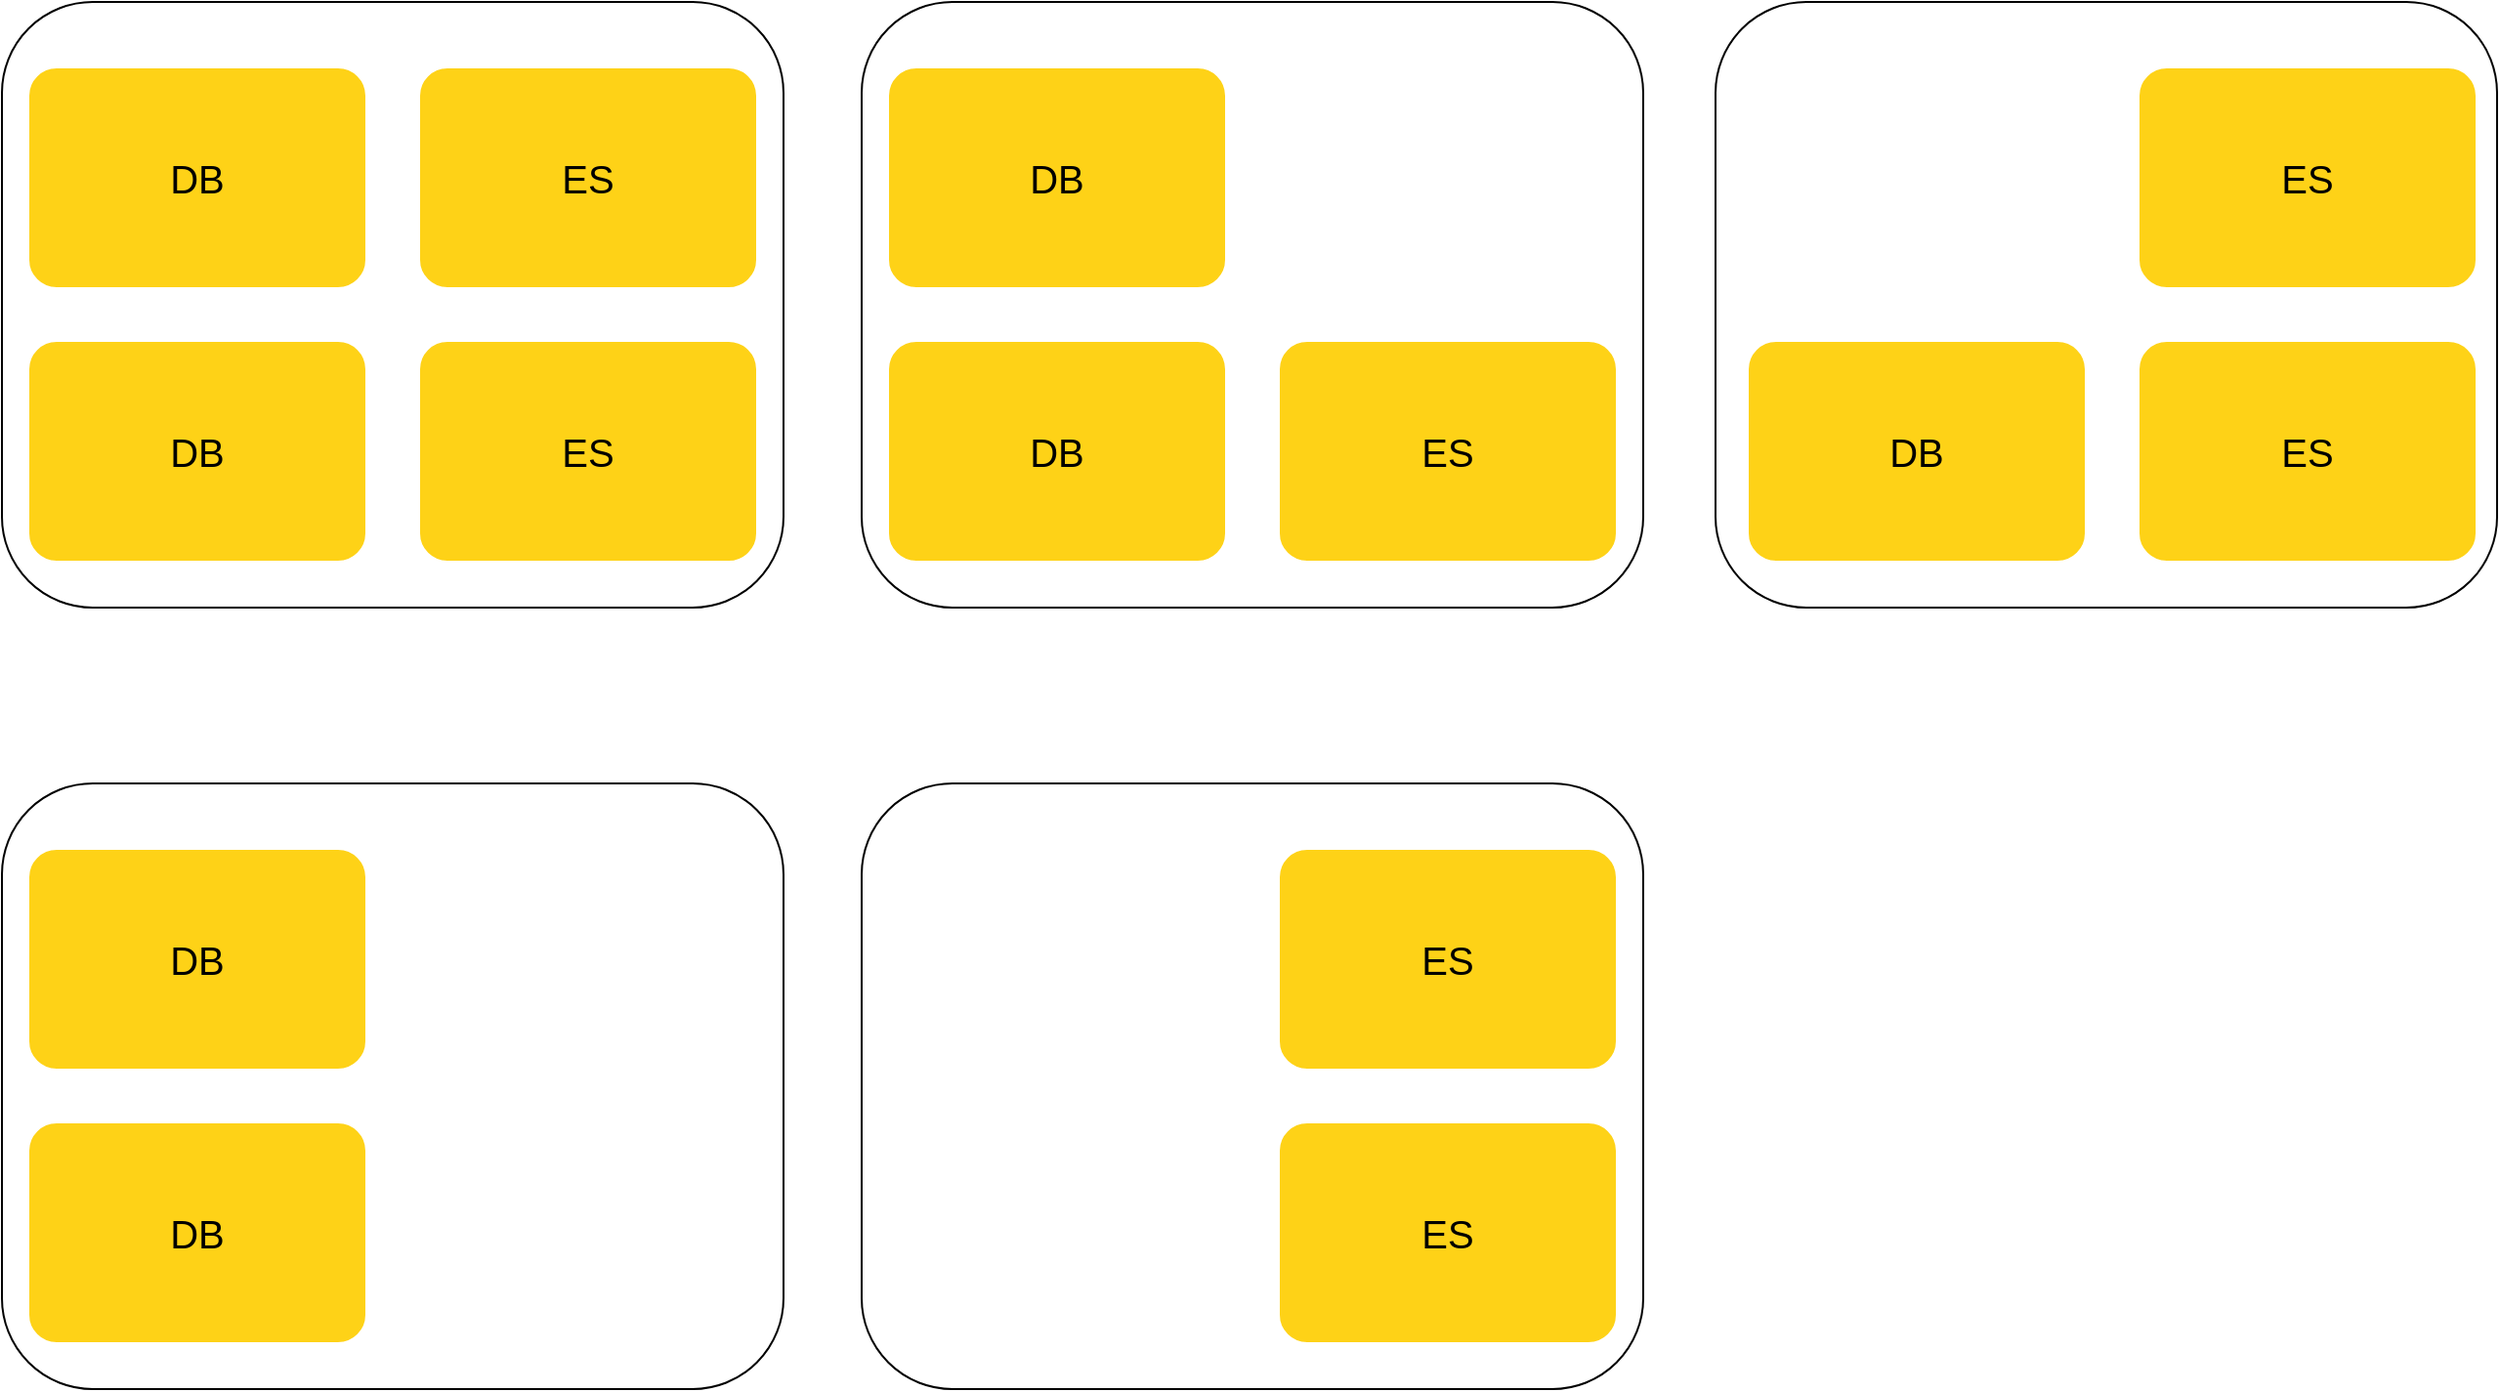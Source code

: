 <mxfile version="13.9.2" type="github">
  <diagram name="Page-1" id="12e1b939-464a-85fe-373e-61e167be1490">
    <mxGraphModel dx="3784" dy="2244" grid="1" gridSize="10" guides="1" tooltips="1" connect="1" arrows="1" fold="1" page="1" pageScale="1.5" pageWidth="1169" pageHeight="826" background="#ffffff" math="0" shadow="0">
      <root>
        <mxCell id="0" />
        <mxCell id="1" parent="0" />
        <mxCell id="7Frq2NpXW5zyajH6qZaY-12" value="" style="rounded=1;whiteSpace=wrap;html=1;shadow=0;" vertex="1" parent="1">
          <mxGeometry x="877" y="1010" width="400" height="310" as="geometry" />
        </mxCell>
        <mxCell id="7Frq2NpXW5zyajH6qZaY-11" value="" style="rounded=1;whiteSpace=wrap;html=1;shadow=0;" vertex="1" parent="1">
          <mxGeometry x="440" y="1010" width="400" height="310" as="geometry" />
        </mxCell>
        <mxCell id="7Frq2NpXW5zyajH6qZaY-10" value="" style="rounded=1;whiteSpace=wrap;html=1;shadow=0;" vertex="1" parent="1">
          <mxGeometry y="1010" width="400" height="310" as="geometry" />
        </mxCell>
        <mxCell id="60da8b9f42644d3a-2" value="DB" style="whiteSpace=wrap;html=1;rounded=1;shadow=0;strokeWidth=8;fontSize=20;align=center;fillColor=#FED217;strokeColor=#FFFFFF;" parent="1" vertex="1">
          <mxGeometry x="450" y="1180" width="180" height="120" as="geometry" />
        </mxCell>
        <mxCell id="7Frq2NpXW5zyajH6qZaY-1" value="ES" style="whiteSpace=wrap;html=1;rounded=1;shadow=0;strokeWidth=8;fontSize=20;align=center;fillColor=#FED217;strokeColor=#FFFFFF;" vertex="1" parent="1">
          <mxGeometry x="650" y="1180" width="180" height="120" as="geometry" />
        </mxCell>
        <mxCell id="7Frq2NpXW5zyajH6qZaY-2" value="DB" style="whiteSpace=wrap;html=1;rounded=1;shadow=0;strokeWidth=8;fontSize=20;align=center;fillColor=#FED217;strokeColor=#FFFFFF;" vertex="1" parent="1">
          <mxGeometry x="450" y="1040" width="180" height="120" as="geometry" />
        </mxCell>
        <mxCell id="7Frq2NpXW5zyajH6qZaY-3" value="DB" style="whiteSpace=wrap;html=1;rounded=1;shadow=0;strokeWidth=8;fontSize=20;align=center;fillColor=#FED217;strokeColor=#FFFFFF;" vertex="1" parent="1">
          <mxGeometry x="890" y="1180" width="180" height="120" as="geometry" />
        </mxCell>
        <mxCell id="7Frq2NpXW5zyajH6qZaY-4" value="ES" style="whiteSpace=wrap;html=1;rounded=1;shadow=0;strokeWidth=8;fontSize=20;align=center;fillColor=#FED217;strokeColor=#FFFFFF;" vertex="1" parent="1">
          <mxGeometry x="1090" y="1180" width="180" height="120" as="geometry" />
        </mxCell>
        <mxCell id="7Frq2NpXW5zyajH6qZaY-5" value="ES" style="whiteSpace=wrap;html=1;rounded=1;shadow=0;strokeWidth=8;fontSize=20;align=center;fillColor=#FED217;strokeColor=#FFFFFF;" vertex="1" parent="1">
          <mxGeometry x="1090" y="1040" width="180" height="120" as="geometry" />
        </mxCell>
        <mxCell id="7Frq2NpXW5zyajH6qZaY-6" value="DB" style="whiteSpace=wrap;html=1;rounded=1;shadow=0;strokeWidth=8;fontSize=20;align=center;fillColor=#FED217;strokeColor=#FFFFFF;" vertex="1" parent="1">
          <mxGeometry x="10" y="1180" width="180" height="120" as="geometry" />
        </mxCell>
        <mxCell id="7Frq2NpXW5zyajH6qZaY-7" value="ES" style="whiteSpace=wrap;html=1;rounded=1;shadow=0;strokeWidth=8;fontSize=20;align=center;fillColor=#FED217;strokeColor=#FFFFFF;" vertex="1" parent="1">
          <mxGeometry x="210" y="1180" width="180" height="120" as="geometry" />
        </mxCell>
        <mxCell id="7Frq2NpXW5zyajH6qZaY-8" value="DB" style="whiteSpace=wrap;html=1;rounded=1;shadow=0;strokeWidth=8;fontSize=20;align=center;fillColor=#FED217;strokeColor=#FFFFFF;" vertex="1" parent="1">
          <mxGeometry x="10" y="1040" width="180" height="120" as="geometry" />
        </mxCell>
        <mxCell id="7Frq2NpXW5zyajH6qZaY-9" value="ES" style="whiteSpace=wrap;html=1;rounded=1;shadow=0;strokeWidth=8;fontSize=20;align=center;fillColor=#FED217;strokeColor=#FFFFFF;" vertex="1" parent="1">
          <mxGeometry x="210" y="1040" width="180" height="120" as="geometry" />
        </mxCell>
        <mxCell id="7Frq2NpXW5zyajH6qZaY-13" value="" style="rounded=1;whiteSpace=wrap;html=1;shadow=0;" vertex="1" parent="1">
          <mxGeometry y="1410" width="400" height="310" as="geometry" />
        </mxCell>
        <mxCell id="7Frq2NpXW5zyajH6qZaY-14" value="DB" style="whiteSpace=wrap;html=1;rounded=1;shadow=0;strokeWidth=8;fontSize=20;align=center;fillColor=#FED217;strokeColor=#FFFFFF;" vertex="1" parent="1">
          <mxGeometry x="10" y="1580" width="180" height="120" as="geometry" />
        </mxCell>
        <mxCell id="7Frq2NpXW5zyajH6qZaY-16" value="DB" style="whiteSpace=wrap;html=1;rounded=1;shadow=0;strokeWidth=8;fontSize=20;align=center;fillColor=#FED217;strokeColor=#FFFFFF;" vertex="1" parent="1">
          <mxGeometry x="10" y="1440" width="180" height="120" as="geometry" />
        </mxCell>
        <mxCell id="7Frq2NpXW5zyajH6qZaY-18" value="" style="rounded=1;whiteSpace=wrap;html=1;shadow=0;" vertex="1" parent="1">
          <mxGeometry x="440" y="1410" width="400" height="310" as="geometry" />
        </mxCell>
        <mxCell id="7Frq2NpXW5zyajH6qZaY-20" value="ES" style="whiteSpace=wrap;html=1;rounded=1;shadow=0;strokeWidth=8;fontSize=20;align=center;fillColor=#FED217;strokeColor=#FFFFFF;" vertex="1" parent="1">
          <mxGeometry x="650" y="1580" width="180" height="120" as="geometry" />
        </mxCell>
        <mxCell id="7Frq2NpXW5zyajH6qZaY-22" value="ES" style="whiteSpace=wrap;html=1;rounded=1;shadow=0;strokeWidth=8;fontSize=20;align=center;fillColor=#FED217;strokeColor=#FFFFFF;" vertex="1" parent="1">
          <mxGeometry x="650" y="1440" width="180" height="120" as="geometry" />
        </mxCell>
      </root>
    </mxGraphModel>
  </diagram>
</mxfile>
